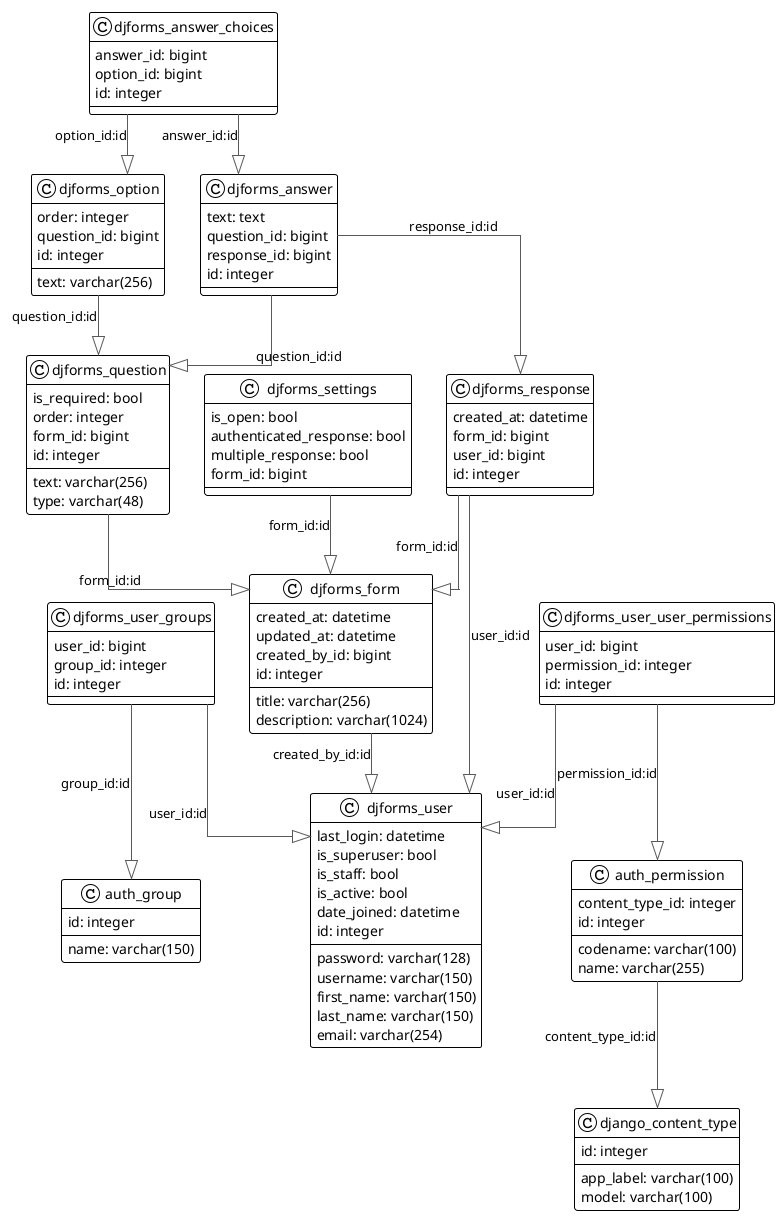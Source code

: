 @startuml

!theme plain
top to bottom direction
skinparam linetype ortho

class auth_group {
   name: varchar(150)
   id: integer
}
class auth_permission {
   content_type_id: integer
   codename: varchar(100)
   name: varchar(255)
   id: integer
}
class django_content_type {
   app_label: varchar(100)
   model: varchar(100)
   id: integer
}
class djforms_answer {
   text: text
   question_id: bigint
   response_id: bigint
   id: integer
}
class djforms_answer_choices {
   answer_id: bigint
   option_id: bigint
   id: integer
}
class djforms_form {
   title: varchar(256)
   description: varchar(1024)
   created_at: datetime
   updated_at: datetime
   created_by_id: bigint
   id: integer
}
class djforms_option {
   text: varchar(256)
   order: integer
   question_id: bigint
   id: integer
}
class djforms_question {
   text: varchar(256)
   type: varchar(48)
   is_required: bool
   order: integer
   form_id: bigint
   id: integer
}
class djforms_response {
   created_at: datetime
   form_id: bigint
   user_id: bigint
   id: integer
}
class djforms_settings {
   is_open: bool
   authenticated_response: bool
   multiple_response: bool
   form_id: bigint
}
class djforms_user {
   password: varchar(128)
   last_login: datetime
   is_superuser: bool
   username: varchar(150)
   first_name: varchar(150)
   last_name: varchar(150)
   email: varchar(254)
   is_staff: bool
   is_active: bool
   date_joined: datetime
   id: integer
}
class djforms_user_groups {
   user_id: bigint
   group_id: integer
   id: integer
}
class djforms_user_user_permissions {
   user_id: bigint
   permission_id: integer
   id: integer
}

auth_permission                -[#595959,plain]-^  django_content_type           : "content_type_id:id"
djforms_answer                 -[#595959,plain]-^  djforms_question              : "question_id:id"
djforms_answer                 -[#595959,plain]-^  djforms_response              : "response_id:id"
djforms_answer_choices         -[#595959,plain]-^  djforms_answer                : "answer_id:id"
djforms_answer_choices         -[#595959,plain]-^  djforms_option                : "option_id:id"
djforms_form                   -[#595959,plain]-^  djforms_user                  : "created_by_id:id"
djforms_option                 -[#595959,plain]-^  djforms_question              : "question_id:id"
djforms_question               -[#595959,plain]-^  djforms_form                  : "form_id:id"
djforms_response               -[#595959,plain]-^  djforms_form                  : "form_id:id"
djforms_response               -[#595959,plain]-^  djforms_user                  : "user_id:id"
djforms_settings               -[#595959,plain]-^  djforms_form                  : "form_id:id"
djforms_user_groups            -[#595959,plain]-^  auth_group                    : "group_id:id"
djforms_user_groups            -[#595959,plain]-^  djforms_user                  : "user_id:id"
djforms_user_user_permissions  -[#595959,plain]-^  auth_permission               : "permission_id:id"
djforms_user_user_permissions  -[#595959,plain]-^  djforms_user                  : "user_id:id"
@enduml
